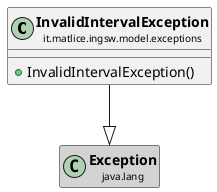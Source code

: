 @startuml

skinparam svgLinkTarget _parent
skinparam linetype ortho
set namespaceSeparator none
class "<b><size:14>InvalidIntervalException</b>\n<size:10>it.matlice.ingsw.model.exceptions" as it.matlice.ingsw.model.exceptions.InvalidIntervalException  [[../../../../../it/matlice/ingsw/model/exceptions/InvalidIntervalException.html{it.matlice.ingsw.model.exceptions.InvalidIntervalException}]] {
+InvalidIntervalException()
}


class "<b><size:14>Exception</b>\n<size:10>java.lang" as java.lang.Exception  #lightgrey {
}

hide java.lang.Exception fields
hide java.lang.Exception methods

it.matlice.ingsw.model.exceptions.InvalidIntervalException --|> java.lang.Exception


@enduml
